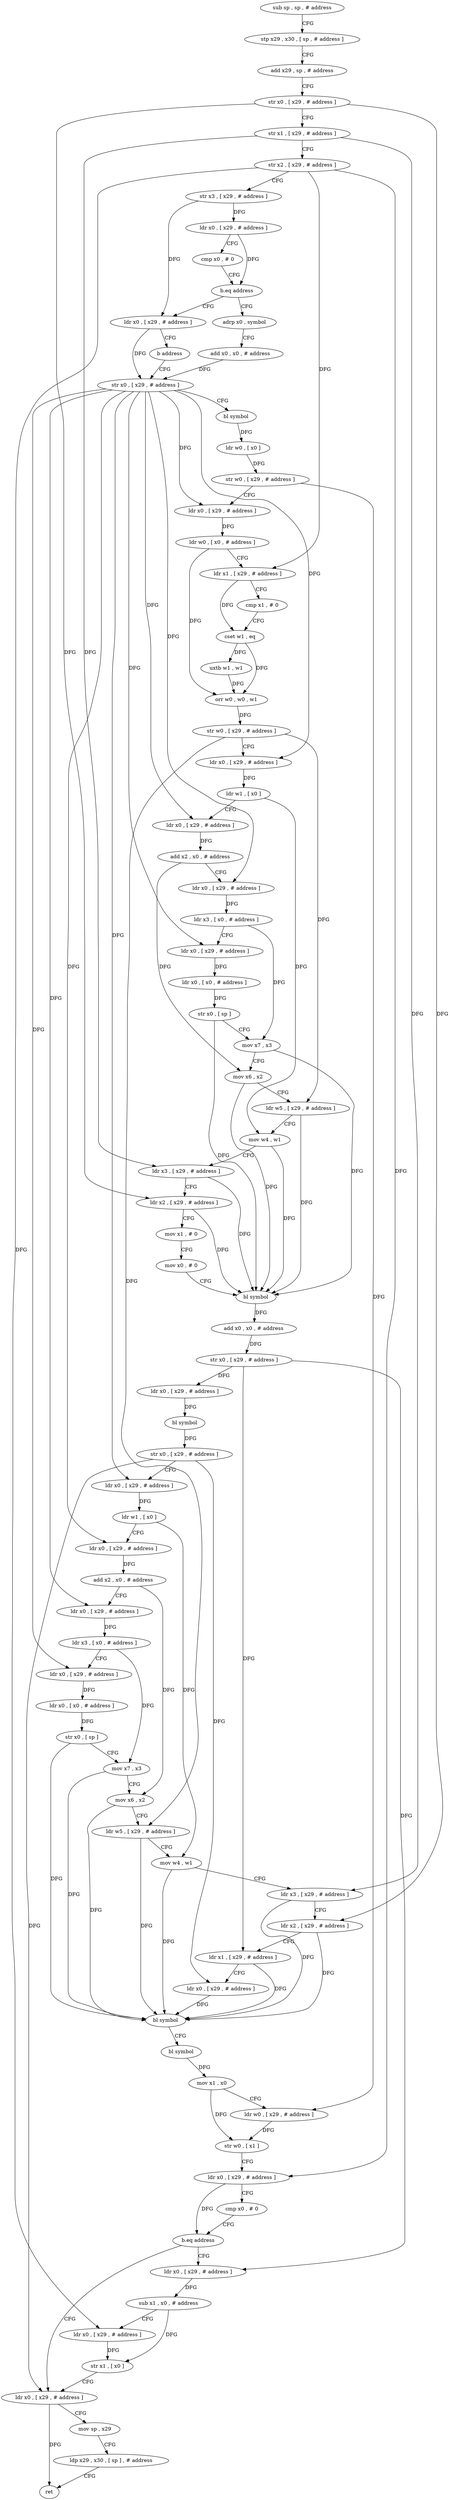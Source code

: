 digraph "func" {
"4215084" [label = "sub sp , sp , # address" ]
"4215088" [label = "stp x29 , x30 , [ sp , # address ]" ]
"4215092" [label = "add x29 , sp , # address" ]
"4215096" [label = "str x0 , [ x29 , # address ]" ]
"4215100" [label = "str x1 , [ x29 , # address ]" ]
"4215104" [label = "str x2 , [ x29 , # address ]" ]
"4215108" [label = "str x3 , [ x29 , # address ]" ]
"4215112" [label = "ldr x0 , [ x29 , # address ]" ]
"4215116" [label = "cmp x0 , # 0" ]
"4215120" [label = "b.eq address" ]
"4215132" [label = "adrp x0 , symbol" ]
"4215124" [label = "ldr x0 , [ x29 , # address ]" ]
"4215136" [label = "add x0 , x0 , # address" ]
"4215140" [label = "str x0 , [ x29 , # address ]" ]
"4215128" [label = "b address" ]
"4215396" [label = "ldr x0 , [ x29 , # address ]" ]
"4215400" [label = "mov sp , x29" ]
"4215404" [label = "ldp x29 , x30 , [ sp ] , # address" ]
"4215408" [label = "ret" ]
"4215380" [label = "ldr x0 , [ x29 , # address ]" ]
"4215384" [label = "sub x1 , x0 , # address" ]
"4215388" [label = "ldr x0 , [ x29 , # address ]" ]
"4215392" [label = "str x1 , [ x0 ]" ]
"4215144" [label = "bl symbol" ]
"4215148" [label = "ldr w0 , [ x0 ]" ]
"4215152" [label = "str w0 , [ x29 , # address ]" ]
"4215156" [label = "ldr x0 , [ x29 , # address ]" ]
"4215160" [label = "ldr w0 , [ x0 , # address ]" ]
"4215164" [label = "ldr x1 , [ x29 , # address ]" ]
"4215168" [label = "cmp x1 , # 0" ]
"4215172" [label = "cset w1 , eq" ]
"4215176" [label = "uxtb w1 , w1" ]
"4215180" [label = "orr w0 , w0 , w1" ]
"4215184" [label = "str w0 , [ x29 , # address ]" ]
"4215188" [label = "ldr x0 , [ x29 , # address ]" ]
"4215192" [label = "ldr w1 , [ x0 ]" ]
"4215196" [label = "ldr x0 , [ x29 , # address ]" ]
"4215200" [label = "add x2 , x0 , # address" ]
"4215204" [label = "ldr x0 , [ x29 , # address ]" ]
"4215208" [label = "ldr x3 , [ x0 , # address ]" ]
"4215212" [label = "ldr x0 , [ x29 , # address ]" ]
"4215216" [label = "ldr x0 , [ x0 , # address ]" ]
"4215220" [label = "str x0 , [ sp ]" ]
"4215224" [label = "mov x7 , x3" ]
"4215228" [label = "mov x6 , x2" ]
"4215232" [label = "ldr w5 , [ x29 , # address ]" ]
"4215236" [label = "mov w4 , w1" ]
"4215240" [label = "ldr x3 , [ x29 , # address ]" ]
"4215244" [label = "ldr x2 , [ x29 , # address ]" ]
"4215248" [label = "mov x1 , # 0" ]
"4215252" [label = "mov x0 , # 0" ]
"4215256" [label = "bl symbol" ]
"4215260" [label = "add x0 , x0 , # address" ]
"4215264" [label = "str x0 , [ x29 , # address ]" ]
"4215268" [label = "ldr x0 , [ x29 , # address ]" ]
"4215272" [label = "bl symbol" ]
"4215276" [label = "str x0 , [ x29 , # address ]" ]
"4215280" [label = "ldr x0 , [ x29 , # address ]" ]
"4215284" [label = "ldr w1 , [ x0 ]" ]
"4215288" [label = "ldr x0 , [ x29 , # address ]" ]
"4215292" [label = "add x2 , x0 , # address" ]
"4215296" [label = "ldr x0 , [ x29 , # address ]" ]
"4215300" [label = "ldr x3 , [ x0 , # address ]" ]
"4215304" [label = "ldr x0 , [ x29 , # address ]" ]
"4215308" [label = "ldr x0 , [ x0 , # address ]" ]
"4215312" [label = "str x0 , [ sp ]" ]
"4215316" [label = "mov x7 , x3" ]
"4215320" [label = "mov x6 , x2" ]
"4215324" [label = "ldr w5 , [ x29 , # address ]" ]
"4215328" [label = "mov w4 , w1" ]
"4215332" [label = "ldr x3 , [ x29 , # address ]" ]
"4215336" [label = "ldr x2 , [ x29 , # address ]" ]
"4215340" [label = "ldr x1 , [ x29 , # address ]" ]
"4215344" [label = "ldr x0 , [ x29 , # address ]" ]
"4215348" [label = "bl symbol" ]
"4215352" [label = "bl symbol" ]
"4215356" [label = "mov x1 , x0" ]
"4215360" [label = "ldr w0 , [ x29 , # address ]" ]
"4215364" [label = "str w0 , [ x1 ]" ]
"4215368" [label = "ldr x0 , [ x29 , # address ]" ]
"4215372" [label = "cmp x0 , # 0" ]
"4215376" [label = "b.eq address" ]
"4215084" -> "4215088" [ label = "CFG" ]
"4215088" -> "4215092" [ label = "CFG" ]
"4215092" -> "4215096" [ label = "CFG" ]
"4215096" -> "4215100" [ label = "CFG" ]
"4215096" -> "4215244" [ label = "DFG" ]
"4215096" -> "4215336" [ label = "DFG" ]
"4215100" -> "4215104" [ label = "CFG" ]
"4215100" -> "4215240" [ label = "DFG" ]
"4215100" -> "4215332" [ label = "DFG" ]
"4215104" -> "4215108" [ label = "CFG" ]
"4215104" -> "4215164" [ label = "DFG" ]
"4215104" -> "4215368" [ label = "DFG" ]
"4215104" -> "4215388" [ label = "DFG" ]
"4215108" -> "4215112" [ label = "DFG" ]
"4215108" -> "4215124" [ label = "DFG" ]
"4215112" -> "4215116" [ label = "CFG" ]
"4215112" -> "4215120" [ label = "DFG" ]
"4215116" -> "4215120" [ label = "CFG" ]
"4215120" -> "4215132" [ label = "CFG" ]
"4215120" -> "4215124" [ label = "CFG" ]
"4215132" -> "4215136" [ label = "CFG" ]
"4215124" -> "4215128" [ label = "CFG" ]
"4215124" -> "4215140" [ label = "DFG" ]
"4215136" -> "4215140" [ label = "DFG" ]
"4215140" -> "4215144" [ label = "CFG" ]
"4215140" -> "4215156" [ label = "DFG" ]
"4215140" -> "4215188" [ label = "DFG" ]
"4215140" -> "4215196" [ label = "DFG" ]
"4215140" -> "4215204" [ label = "DFG" ]
"4215140" -> "4215212" [ label = "DFG" ]
"4215140" -> "4215280" [ label = "DFG" ]
"4215140" -> "4215288" [ label = "DFG" ]
"4215140" -> "4215296" [ label = "DFG" ]
"4215140" -> "4215304" [ label = "DFG" ]
"4215128" -> "4215140" [ label = "CFG" ]
"4215396" -> "4215400" [ label = "CFG" ]
"4215396" -> "4215408" [ label = "DFG" ]
"4215400" -> "4215404" [ label = "CFG" ]
"4215404" -> "4215408" [ label = "CFG" ]
"4215380" -> "4215384" [ label = "DFG" ]
"4215384" -> "4215388" [ label = "CFG" ]
"4215384" -> "4215392" [ label = "DFG" ]
"4215388" -> "4215392" [ label = "DFG" ]
"4215392" -> "4215396" [ label = "CFG" ]
"4215144" -> "4215148" [ label = "DFG" ]
"4215148" -> "4215152" [ label = "DFG" ]
"4215152" -> "4215156" [ label = "CFG" ]
"4215152" -> "4215360" [ label = "DFG" ]
"4215156" -> "4215160" [ label = "DFG" ]
"4215160" -> "4215164" [ label = "CFG" ]
"4215160" -> "4215180" [ label = "DFG" ]
"4215164" -> "4215168" [ label = "CFG" ]
"4215164" -> "4215172" [ label = "DFG" ]
"4215168" -> "4215172" [ label = "CFG" ]
"4215172" -> "4215176" [ label = "DFG" ]
"4215172" -> "4215180" [ label = "DFG" ]
"4215176" -> "4215180" [ label = "DFG" ]
"4215180" -> "4215184" [ label = "DFG" ]
"4215184" -> "4215188" [ label = "CFG" ]
"4215184" -> "4215232" [ label = "DFG" ]
"4215184" -> "4215324" [ label = "DFG" ]
"4215188" -> "4215192" [ label = "DFG" ]
"4215192" -> "4215196" [ label = "CFG" ]
"4215192" -> "4215236" [ label = "DFG" ]
"4215196" -> "4215200" [ label = "DFG" ]
"4215200" -> "4215204" [ label = "CFG" ]
"4215200" -> "4215228" [ label = "DFG" ]
"4215204" -> "4215208" [ label = "DFG" ]
"4215208" -> "4215212" [ label = "CFG" ]
"4215208" -> "4215224" [ label = "DFG" ]
"4215212" -> "4215216" [ label = "DFG" ]
"4215216" -> "4215220" [ label = "DFG" ]
"4215220" -> "4215224" [ label = "CFG" ]
"4215220" -> "4215256" [ label = "DFG" ]
"4215224" -> "4215228" [ label = "CFG" ]
"4215224" -> "4215256" [ label = "DFG" ]
"4215228" -> "4215232" [ label = "CFG" ]
"4215228" -> "4215256" [ label = "DFG" ]
"4215232" -> "4215236" [ label = "CFG" ]
"4215232" -> "4215256" [ label = "DFG" ]
"4215236" -> "4215240" [ label = "CFG" ]
"4215236" -> "4215256" [ label = "DFG" ]
"4215240" -> "4215244" [ label = "CFG" ]
"4215240" -> "4215256" [ label = "DFG" ]
"4215244" -> "4215248" [ label = "CFG" ]
"4215244" -> "4215256" [ label = "DFG" ]
"4215248" -> "4215252" [ label = "CFG" ]
"4215252" -> "4215256" [ label = "CFG" ]
"4215256" -> "4215260" [ label = "DFG" ]
"4215260" -> "4215264" [ label = "DFG" ]
"4215264" -> "4215268" [ label = "DFG" ]
"4215264" -> "4215340" [ label = "DFG" ]
"4215264" -> "4215380" [ label = "DFG" ]
"4215268" -> "4215272" [ label = "DFG" ]
"4215272" -> "4215276" [ label = "DFG" ]
"4215276" -> "4215280" [ label = "CFG" ]
"4215276" -> "4215344" [ label = "DFG" ]
"4215276" -> "4215396" [ label = "DFG" ]
"4215280" -> "4215284" [ label = "DFG" ]
"4215284" -> "4215288" [ label = "CFG" ]
"4215284" -> "4215328" [ label = "DFG" ]
"4215288" -> "4215292" [ label = "DFG" ]
"4215292" -> "4215296" [ label = "CFG" ]
"4215292" -> "4215320" [ label = "DFG" ]
"4215296" -> "4215300" [ label = "DFG" ]
"4215300" -> "4215304" [ label = "CFG" ]
"4215300" -> "4215316" [ label = "DFG" ]
"4215304" -> "4215308" [ label = "DFG" ]
"4215308" -> "4215312" [ label = "DFG" ]
"4215312" -> "4215316" [ label = "CFG" ]
"4215312" -> "4215348" [ label = "DFG" ]
"4215316" -> "4215320" [ label = "CFG" ]
"4215316" -> "4215348" [ label = "DFG" ]
"4215320" -> "4215324" [ label = "CFG" ]
"4215320" -> "4215348" [ label = "DFG" ]
"4215324" -> "4215328" [ label = "CFG" ]
"4215324" -> "4215348" [ label = "DFG" ]
"4215328" -> "4215332" [ label = "CFG" ]
"4215328" -> "4215348" [ label = "DFG" ]
"4215332" -> "4215336" [ label = "CFG" ]
"4215332" -> "4215348" [ label = "DFG" ]
"4215336" -> "4215340" [ label = "CFG" ]
"4215336" -> "4215348" [ label = "DFG" ]
"4215340" -> "4215344" [ label = "CFG" ]
"4215340" -> "4215348" [ label = "DFG" ]
"4215344" -> "4215348" [ label = "DFG" ]
"4215348" -> "4215352" [ label = "CFG" ]
"4215352" -> "4215356" [ label = "DFG" ]
"4215356" -> "4215360" [ label = "CFG" ]
"4215356" -> "4215364" [ label = "DFG" ]
"4215360" -> "4215364" [ label = "DFG" ]
"4215364" -> "4215368" [ label = "CFG" ]
"4215368" -> "4215372" [ label = "CFG" ]
"4215368" -> "4215376" [ label = "DFG" ]
"4215372" -> "4215376" [ label = "CFG" ]
"4215376" -> "4215396" [ label = "CFG" ]
"4215376" -> "4215380" [ label = "CFG" ]
}
